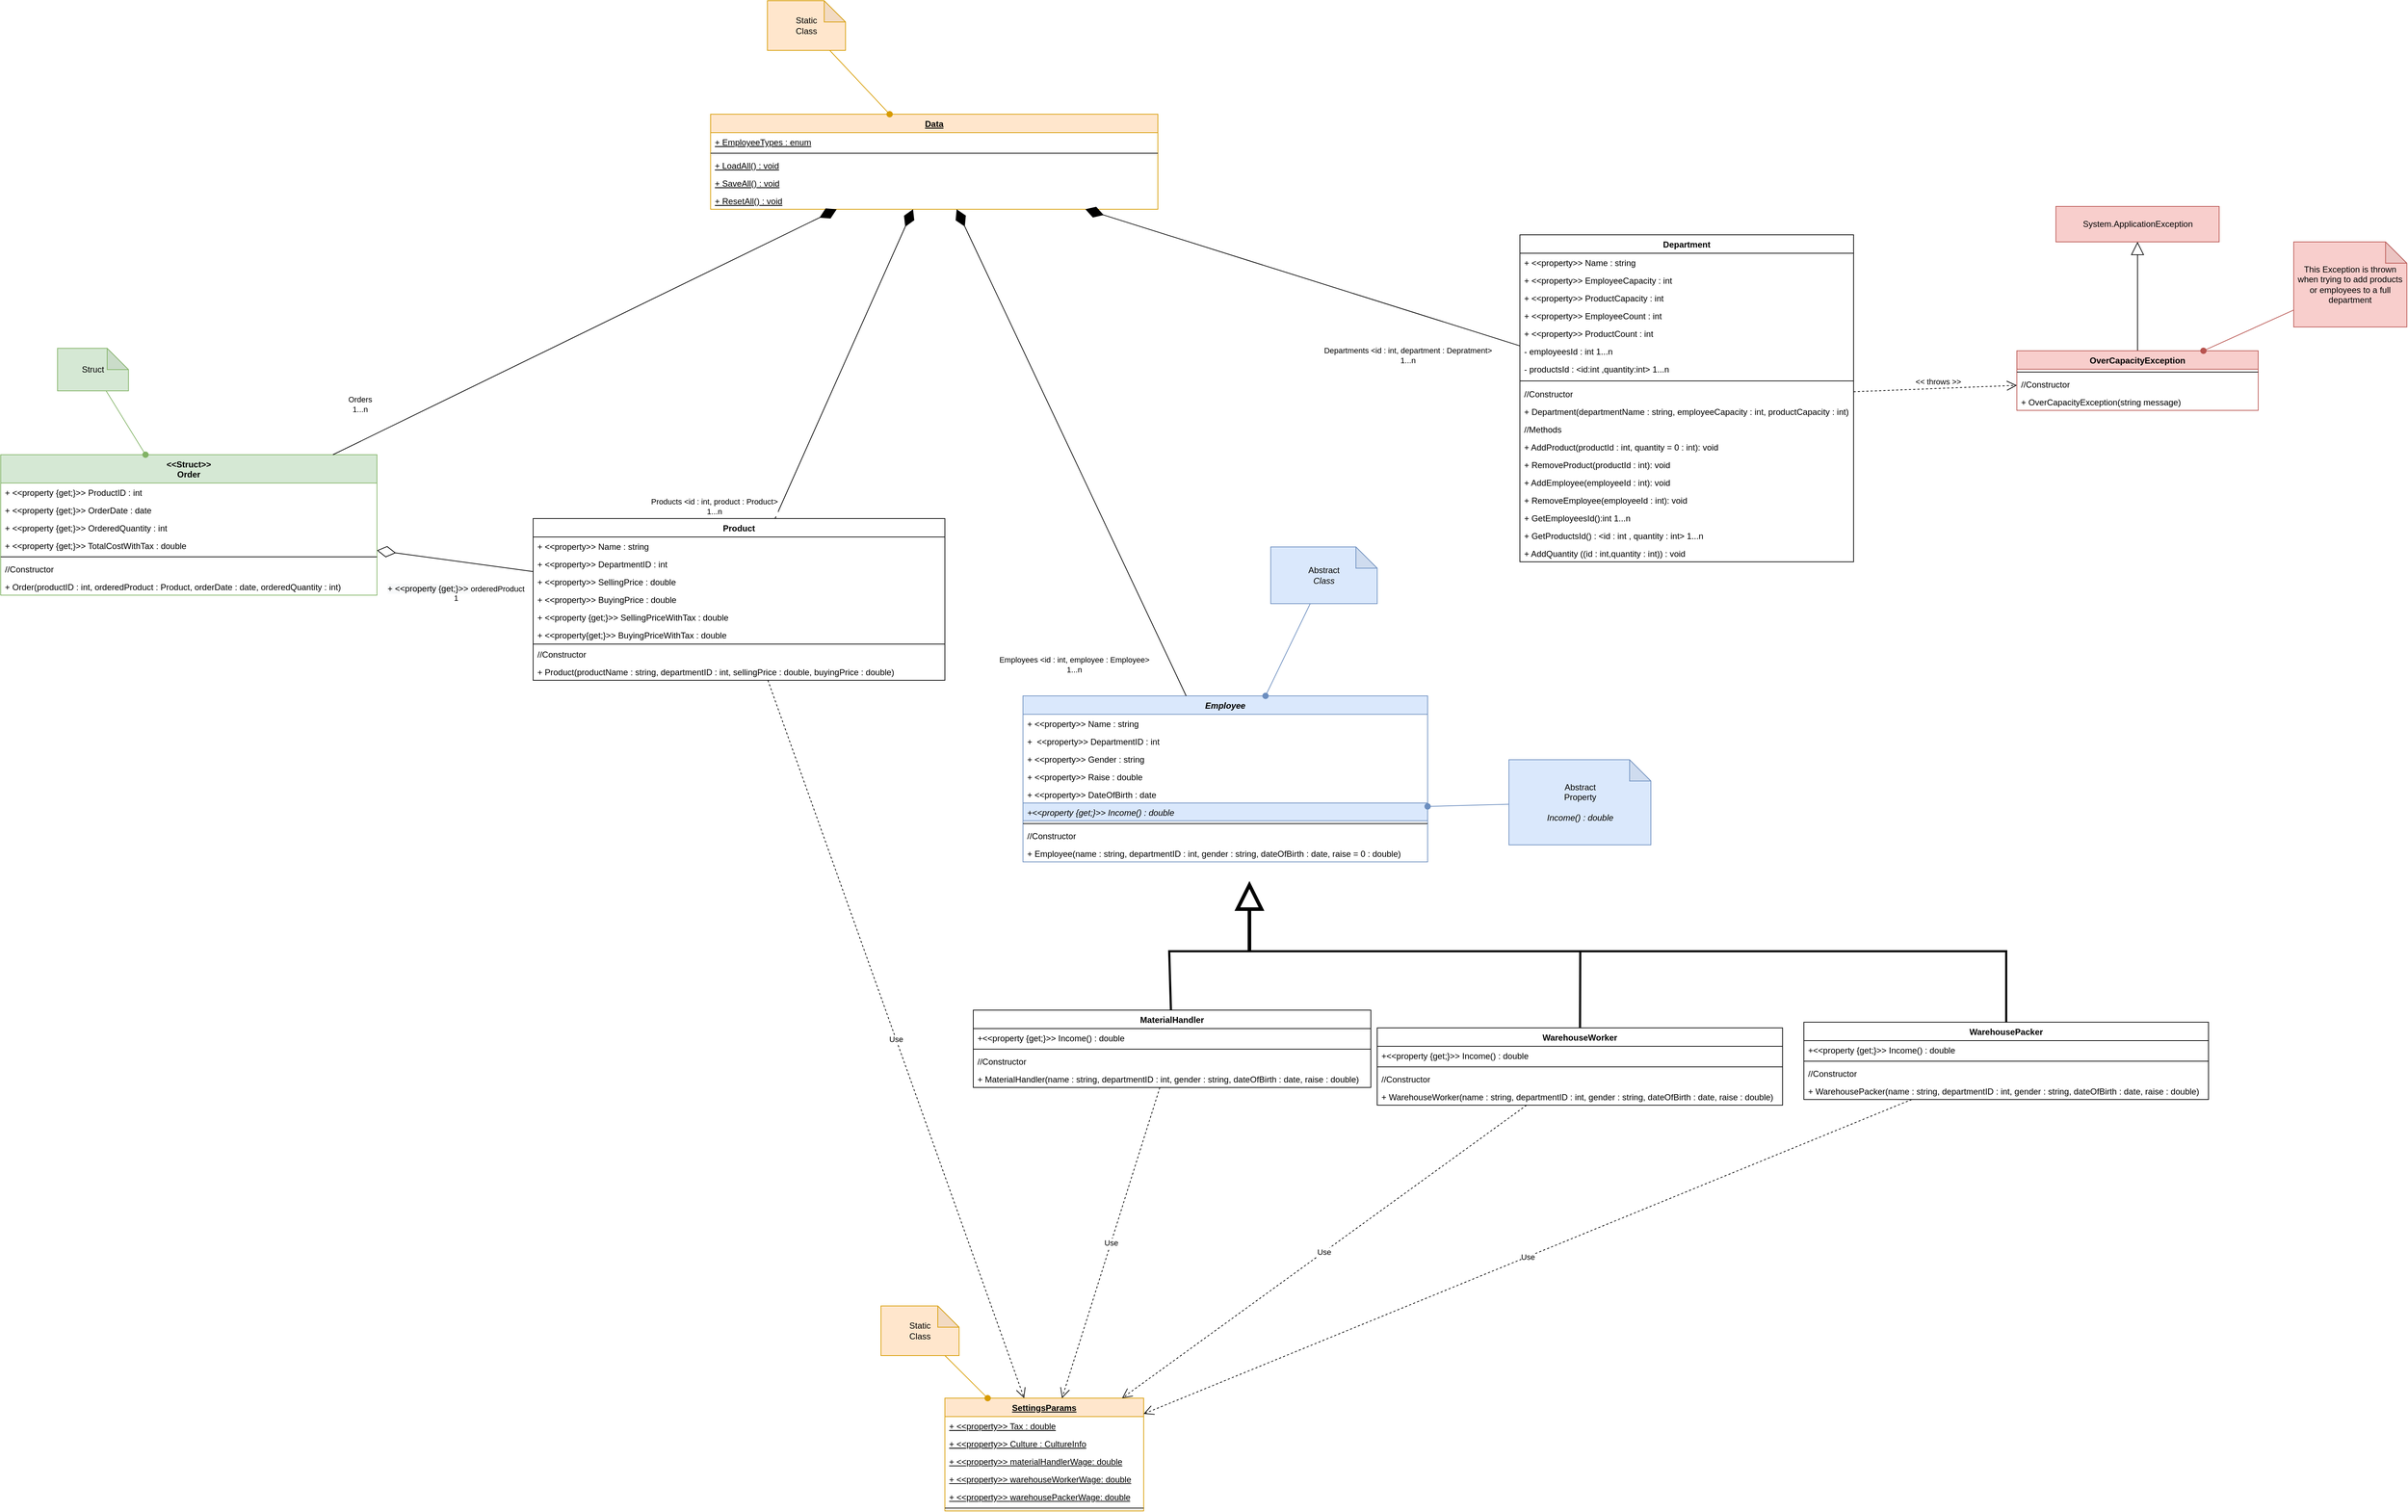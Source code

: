 <mxfile version="14.5.1" type="device"><diagram id="WmyKCQdDoS_aY00py7nq" name="Page-1"><mxGraphModel dx="2921" dy="1814" grid="1" gridSize="10" guides="1" tooltips="1" connect="1" arrows="1" fold="1" page="1" pageScale="1" pageWidth="850" pageHeight="1100" math="0" shadow="0"><root><mxCell id="0"/><mxCell id="1" parent="0"/><mxCell id="O8xc0yfG7LIw3sd2FjHI-1" value="Product" style="swimlane;fontStyle=1;align=center;verticalAlign=top;childLayout=stackLayout;horizontal=1;startSize=26;horizontalStack=0;resizeParent=1;resizeParentMax=0;resizeLast=0;collapsible=1;marginBottom=0;" parent="1" vertex="1"><mxGeometry x="-330" y="70" width="580" height="228" as="geometry"/></mxCell><mxCell id="O8xc0yfG7LIw3sd2FjHI-2" value="+ &lt;&lt;property&gt;&gt; Name : string&#10;" style="text;strokeColor=none;fillColor=none;align=left;verticalAlign=top;spacingLeft=4;spacingRight=4;overflow=hidden;rotatable=0;points=[[0,0.5],[1,0.5]];portConstraint=eastwest;" parent="O8xc0yfG7LIw3sd2FjHI-1" vertex="1"><mxGeometry y="26" width="580" height="25" as="geometry"/></mxCell><mxCell id="la1xyUs937RIbhZwJl8f-1" value="+ &lt;&lt;property&gt;&gt; DepartmentID : int" style="text;strokeColor=none;fillColor=none;align=left;verticalAlign=top;spacingLeft=4;spacingRight=4;overflow=hidden;rotatable=0;points=[[0,0.5],[1,0.5]];portConstraint=eastwest;" parent="O8xc0yfG7LIw3sd2FjHI-1" vertex="1"><mxGeometry y="51" width="580" height="25" as="geometry"/></mxCell><mxCell id="la1xyUs937RIbhZwJl8f-2" value="+ &lt;&lt;property&gt;&gt; SellingPrice : double" style="text;strokeColor=none;fillColor=none;align=left;verticalAlign=top;spacingLeft=4;spacingRight=4;overflow=hidden;rotatable=0;points=[[0,0.5],[1,0.5]];portConstraint=eastwest;" parent="O8xc0yfG7LIw3sd2FjHI-1" vertex="1"><mxGeometry y="76" width="580" height="25" as="geometry"/></mxCell><mxCell id="oa_nOW1oCshjXJiq-Tdf-21" value="+ &lt;&lt;property&gt;&gt; BuyingPrice : double" style="text;strokeColor=none;fillColor=none;align=left;verticalAlign=top;spacingLeft=4;spacingRight=4;overflow=hidden;rotatable=0;points=[[0,0.5],[1,0.5]];portConstraint=eastwest;" vertex="1" parent="O8xc0yfG7LIw3sd2FjHI-1"><mxGeometry y="101" width="580" height="25" as="geometry"/></mxCell><mxCell id="la1xyUs937RIbhZwJl8f-3" value="+ &lt;&lt;property {get;}&gt;&gt; SellingPriceWithTax : double" style="text;strokeColor=none;fillColor=none;align=left;verticalAlign=top;spacingLeft=4;spacingRight=4;overflow=hidden;rotatable=0;points=[[0,0.5],[1,0.5]];portConstraint=eastwest;" parent="O8xc0yfG7LIw3sd2FjHI-1" vertex="1"><mxGeometry y="126" width="580" height="25" as="geometry"/></mxCell><mxCell id="oa_nOW1oCshjXJiq-Tdf-22" value="+ &lt;&lt;property{get;}&gt;&gt; BuyingPriceWithTax : double" style="text;strokeColor=none;fillColor=none;align=left;verticalAlign=top;spacingLeft=4;spacingRight=4;overflow=hidden;rotatable=0;points=[[0,0.5],[1,0.5]];portConstraint=eastwest;" vertex="1" parent="O8xc0yfG7LIw3sd2FjHI-1"><mxGeometry y="151" width="580" height="25" as="geometry"/></mxCell><mxCell id="O8xc0yfG7LIw3sd2FjHI-3" value="" style="line;strokeWidth=1;fillColor=none;align=left;verticalAlign=middle;spacingTop=-1;spacingLeft=3;spacingRight=3;rotatable=0;labelPosition=right;points=[];portConstraint=eastwest;" parent="O8xc0yfG7LIw3sd2FjHI-1" vertex="1"><mxGeometry y="176" width="580" height="2" as="geometry"/></mxCell><mxCell id="O8xc0yfG7LIw3sd2FjHI-4" value="//Constructor" style="text;strokeColor=none;fillColor=none;align=left;verticalAlign=top;spacingLeft=4;spacingRight=4;overflow=hidden;rotatable=0;points=[[0,0.5],[1,0.5]];portConstraint=eastwest;" parent="O8xc0yfG7LIw3sd2FjHI-1" vertex="1"><mxGeometry y="178" width="580" height="25" as="geometry"/></mxCell><mxCell id="la1xyUs937RIbhZwJl8f-6" value="+ Product(productName : string, departmentID : int, sellingPrice : double, buyingPrice : double)" style="text;strokeColor=none;fillColor=none;align=left;verticalAlign=top;spacingLeft=4;spacingRight=4;overflow=hidden;rotatable=0;points=[[0,0.5],[1,0.5]];portConstraint=eastwest;" parent="O8xc0yfG7LIw3sd2FjHI-1" vertex="1"><mxGeometry y="203" width="580" height="25" as="geometry"/></mxCell><mxCell id="O8xc0yfG7LIw3sd2FjHI-5" value="Employee" style="swimlane;fontStyle=3;align=center;verticalAlign=top;childLayout=stackLayout;horizontal=1;startSize=26;horizontalStack=0;resizeParent=1;resizeParentMax=0;resizeLast=0;collapsible=1;marginBottom=0;fillColor=#dae8fc;strokeColor=#6c8ebf;" parent="1" vertex="1"><mxGeometry x="360" y="320" width="570" height="234" as="geometry"/></mxCell><mxCell id="O8xc0yfG7LIw3sd2FjHI-6" value="+ &amp;lt;&amp;lt;property&amp;gt;&amp;gt; Name : string" style="text;align=left;verticalAlign=top;spacingLeft=4;spacingRight=4;overflow=hidden;rotatable=0;points=[[0,0.5],[1,0.5]];portConstraint=eastwest;html=1;" parent="O8xc0yfG7LIw3sd2FjHI-5" vertex="1"><mxGeometry y="26" width="570" height="25" as="geometry"/></mxCell><mxCell id="O8xc0yfG7LIw3sd2FjHI-7" value="+&amp;nbsp;&amp;nbsp;&amp;lt;&amp;lt;property&amp;gt;&amp;gt; DepartmentID : int&amp;nbsp;" style="text;strokeColor=none;fillColor=none;align=left;verticalAlign=top;spacingLeft=4;spacingRight=4;overflow=hidden;rotatable=0;points=[[0,0.5],[1,0.5]];portConstraint=eastwest;html=1;" parent="O8xc0yfG7LIw3sd2FjHI-5" vertex="1"><mxGeometry y="51" width="570" height="25" as="geometry"/></mxCell><mxCell id="O8xc0yfG7LIw3sd2FjHI-9" value="+ &amp;lt;&amp;lt;property&amp;gt;&amp;gt; Gender : string" style="text;strokeColor=none;fillColor=none;align=left;verticalAlign=top;spacingLeft=4;spacingRight=4;overflow=hidden;rotatable=0;points=[[0,0.5],[1,0.5]];portConstraint=eastwest;html=1;" parent="O8xc0yfG7LIw3sd2FjHI-5" vertex="1"><mxGeometry y="76" width="570" height="25" as="geometry"/></mxCell><mxCell id="rLZX9TCFuVfe21sPn_st-23" value="+ &lt;&lt;property&gt;&gt; Raise : double" style="text;strokeColor=none;fillColor=none;align=left;verticalAlign=top;spacingLeft=4;spacingRight=4;overflow=hidden;rotatable=0;points=[[0,0.5],[1,0.5]];portConstraint=eastwest;fontStyle=0" parent="O8xc0yfG7LIw3sd2FjHI-5" vertex="1"><mxGeometry y="101" width="570" height="25" as="geometry"/></mxCell><mxCell id="O8xc0yfG7LIw3sd2FjHI-10" value="+ &amp;lt;&amp;lt;property&amp;gt;&amp;gt; DateOfBirth : date" style="text;strokeColor=none;fillColor=none;align=left;verticalAlign=top;spacingLeft=4;spacingRight=4;overflow=hidden;rotatable=0;points=[[0,0.5],[1,0.5]];portConstraint=eastwest;html=1;" parent="O8xc0yfG7LIw3sd2FjHI-5" vertex="1"><mxGeometry y="126" width="570" height="25" as="geometry"/></mxCell><mxCell id="O8xc0yfG7LIw3sd2FjHI-17" value="+&lt;&lt;property {get;}&gt;&gt; Income() : double" style="text;strokeColor=#6c8ebf;fillColor=#dae8fc;align=left;verticalAlign=top;spacingLeft=4;spacingRight=4;overflow=hidden;rotatable=0;points=[[0,0.5],[1,0.5]];portConstraint=eastwest;fontStyle=2;" parent="O8xc0yfG7LIw3sd2FjHI-5" vertex="1"><mxGeometry y="151" width="570" height="25" as="geometry"/></mxCell><mxCell id="O8xc0yfG7LIw3sd2FjHI-11" value="" style="line;strokeWidth=1;fillColor=none;align=left;verticalAlign=middle;spacingTop=-1;spacingLeft=3;spacingRight=3;rotatable=0;labelPosition=right;points=[];portConstraint=eastwest;" parent="O8xc0yfG7LIw3sd2FjHI-5" vertex="1"><mxGeometry y="176" width="570" height="8" as="geometry"/></mxCell><mxCell id="O8xc0yfG7LIw3sd2FjHI-12" value="//Constructor" style="text;strokeColor=none;fillColor=none;align=left;verticalAlign=top;spacingLeft=4;spacingRight=4;overflow=hidden;rotatable=0;points=[[0,0.5],[1,0.5]];portConstraint=eastwest;fontStyle=0" parent="O8xc0yfG7LIw3sd2FjHI-5" vertex="1"><mxGeometry y="184" width="570" height="25" as="geometry"/></mxCell><mxCell id="O8xc0yfG7LIw3sd2FjHI-13" value="+ Employee(name : string, departmentID : int, gender : string, dateOfBirth : date, raise = 0 : double)" style="text;strokeColor=none;fillColor=none;align=left;verticalAlign=top;spacingLeft=4;spacingRight=4;overflow=hidden;rotatable=0;points=[[0,0.5],[1,0.5]];portConstraint=eastwest;fontStyle=0" parent="O8xc0yfG7LIw3sd2FjHI-5" vertex="1"><mxGeometry y="209" width="570" height="25" as="geometry"/></mxCell><mxCell id="O8xc0yfG7LIw3sd2FjHI-21" value="Department" style="swimlane;fontStyle=1;align=center;verticalAlign=top;childLayout=stackLayout;horizontal=1;startSize=26;horizontalStack=0;resizeParent=1;resizeParentMax=0;resizeLast=0;collapsible=1;marginBottom=0;" parent="1" vertex="1"><mxGeometry x="1060" y="-330" width="470" height="461" as="geometry"/></mxCell><mxCell id="O8xc0yfG7LIw3sd2FjHI-22" value="+ &lt;&lt;property&gt;&gt; Name : string" style="text;strokeColor=none;fillColor=none;align=left;verticalAlign=top;spacingLeft=4;spacingRight=4;overflow=hidden;rotatable=0;points=[[0,0.5],[1,0.5]];portConstraint=eastwest;" parent="O8xc0yfG7LIw3sd2FjHI-21" vertex="1"><mxGeometry y="26" width="470" height="25" as="geometry"/></mxCell><mxCell id="la1xyUs937RIbhZwJl8f-33" value="+ &lt;&lt;property&gt;&gt; EmployeeCapacity : int" style="text;strokeColor=none;fillColor=none;align=left;verticalAlign=top;spacingLeft=4;spacingRight=4;overflow=hidden;rotatable=0;points=[[0,0.5],[1,0.5]];portConstraint=eastwest;" parent="O8xc0yfG7LIw3sd2FjHI-21" vertex="1"><mxGeometry y="51" width="470" height="25" as="geometry"/></mxCell><mxCell id="la1xyUs937RIbhZwJl8f-34" value="+ &lt;&lt;property&gt;&gt; ProductCapacity : int" style="text;strokeColor=none;fillColor=none;align=left;verticalAlign=top;spacingLeft=4;spacingRight=4;overflow=hidden;rotatable=0;points=[[0,0.5],[1,0.5]];portConstraint=eastwest;" parent="O8xc0yfG7LIw3sd2FjHI-21" vertex="1"><mxGeometry y="76" width="470" height="25" as="geometry"/></mxCell><mxCell id="oa_nOW1oCshjXJiq-Tdf-5" value="+ &lt;&lt;property&gt;&gt; EmployeeCount : int" style="text;strokeColor=none;fillColor=none;align=left;verticalAlign=top;spacingLeft=4;spacingRight=4;overflow=hidden;rotatable=0;points=[[0,0.5],[1,0.5]];portConstraint=eastwest;" vertex="1" parent="O8xc0yfG7LIw3sd2FjHI-21"><mxGeometry y="101" width="470" height="25" as="geometry"/></mxCell><mxCell id="oa_nOW1oCshjXJiq-Tdf-4" value="+ &lt;&lt;property&gt;&gt; ProductCount : int" style="text;strokeColor=none;fillColor=none;align=left;verticalAlign=top;spacingLeft=4;spacingRight=4;overflow=hidden;rotatable=0;points=[[0,0.5],[1,0.5]];portConstraint=eastwest;" vertex="1" parent="O8xc0yfG7LIw3sd2FjHI-21"><mxGeometry y="126" width="470" height="25" as="geometry"/></mxCell><mxCell id="la1xyUs937RIbhZwJl8f-35" value="- employeesId : int 1...n" style="text;strokeColor=none;fillColor=none;align=left;verticalAlign=top;spacingLeft=4;spacingRight=4;overflow=hidden;rotatable=0;points=[[0,0.5],[1,0.5]];portConstraint=eastwest;" parent="O8xc0yfG7LIw3sd2FjHI-21" vertex="1"><mxGeometry y="151" width="470" height="25" as="geometry"/></mxCell><mxCell id="la1xyUs937RIbhZwJl8f-36" value="- productsId : &lt;id:int ,quantity:int&gt; 1...n" style="text;strokeColor=none;fillColor=none;align=left;verticalAlign=top;spacingLeft=4;spacingRight=4;overflow=hidden;rotatable=0;points=[[0,0.5],[1,0.5]];portConstraint=eastwest;" parent="O8xc0yfG7LIw3sd2FjHI-21" vertex="1"><mxGeometry y="176" width="470" height="25" as="geometry"/></mxCell><mxCell id="O8xc0yfG7LIw3sd2FjHI-23" value="" style="line;strokeWidth=1;fillColor=none;align=left;verticalAlign=middle;spacingTop=-1;spacingLeft=3;spacingRight=3;rotatable=0;labelPosition=right;points=[];portConstraint=eastwest;" parent="O8xc0yfG7LIw3sd2FjHI-21" vertex="1"><mxGeometry y="201" width="470" height="10" as="geometry"/></mxCell><mxCell id="O8xc0yfG7LIw3sd2FjHI-24" value="//Constructor" style="text;strokeColor=none;fillColor=none;align=left;verticalAlign=top;spacingLeft=4;spacingRight=4;overflow=hidden;rotatable=0;points=[[0,0.5],[1,0.5]];portConstraint=eastwest;" parent="O8xc0yfG7LIw3sd2FjHI-21" vertex="1"><mxGeometry y="211" width="470" height="25" as="geometry"/></mxCell><mxCell id="la1xyUs937RIbhZwJl8f-37" value="+ Department(departmentName : string, employeeCapacity : int, productCapacity : int)" style="text;strokeColor=none;fillColor=none;align=left;verticalAlign=top;spacingLeft=4;spacingRight=4;overflow=hidden;rotatable=0;points=[[0,0.5],[1,0.5]];portConstraint=eastwest;" parent="O8xc0yfG7LIw3sd2FjHI-21" vertex="1"><mxGeometry y="236" width="470" height="25" as="geometry"/></mxCell><mxCell id="la1xyUs937RIbhZwJl8f-38" value="//Methods" style="text;strokeColor=none;fillColor=none;align=left;verticalAlign=top;spacingLeft=4;spacingRight=4;overflow=hidden;rotatable=0;points=[[0,0.5],[1,0.5]];portConstraint=eastwest;" parent="O8xc0yfG7LIw3sd2FjHI-21" vertex="1"><mxGeometry y="261" width="470" height="25" as="geometry"/></mxCell><mxCell id="la1xyUs937RIbhZwJl8f-39" value="+ AddProduct(productId : int, quantity = 0 : int): void" style="text;strokeColor=none;fillColor=none;align=left;verticalAlign=top;spacingLeft=4;spacingRight=4;overflow=hidden;rotatable=0;points=[[0,0.5],[1,0.5]];portConstraint=eastwest;" parent="O8xc0yfG7LIw3sd2FjHI-21" vertex="1"><mxGeometry y="286" width="470" height="25" as="geometry"/></mxCell><mxCell id="la1xyUs937RIbhZwJl8f-40" value="+ RemoveProduct(productId : int): void" style="text;strokeColor=none;fillColor=none;align=left;verticalAlign=top;spacingLeft=4;spacingRight=4;overflow=hidden;rotatable=0;points=[[0,0.5],[1,0.5]];portConstraint=eastwest;" parent="O8xc0yfG7LIw3sd2FjHI-21" vertex="1"><mxGeometry y="311" width="470" height="25" as="geometry"/></mxCell><mxCell id="la1xyUs937RIbhZwJl8f-41" value="+ AddEmployee(employeeId : int): void" style="text;strokeColor=none;fillColor=none;align=left;verticalAlign=top;spacingLeft=4;spacingRight=4;overflow=hidden;rotatable=0;points=[[0,0.5],[1,0.5]];portConstraint=eastwest;" parent="O8xc0yfG7LIw3sd2FjHI-21" vertex="1"><mxGeometry y="336" width="470" height="25" as="geometry"/></mxCell><mxCell id="la1xyUs937RIbhZwJl8f-42" value="+ RemoveEmployee(employeeId : int): void" style="text;strokeColor=none;fillColor=none;align=left;verticalAlign=top;spacingLeft=4;spacingRight=4;overflow=hidden;rotatable=0;points=[[0,0.5],[1,0.5]];portConstraint=eastwest;" parent="O8xc0yfG7LIw3sd2FjHI-21" vertex="1"><mxGeometry y="361" width="470" height="25" as="geometry"/></mxCell><mxCell id="la1xyUs937RIbhZwJl8f-43" value="+ GetEmployeesId():int 1...n" style="text;strokeColor=none;fillColor=none;align=left;verticalAlign=top;spacingLeft=4;spacingRight=4;overflow=hidden;rotatable=0;points=[[0,0.5],[1,0.5]];portConstraint=eastwest;" parent="O8xc0yfG7LIw3sd2FjHI-21" vertex="1"><mxGeometry y="386" width="470" height="25" as="geometry"/></mxCell><mxCell id="la1xyUs937RIbhZwJl8f-44" value="+ GetProductsId() : &lt;id : int , quantity : int&gt; 1...n" style="text;strokeColor=none;fillColor=none;align=left;verticalAlign=top;spacingLeft=4;spacingRight=4;overflow=hidden;rotatable=0;points=[[0,0.5],[1,0.5]];portConstraint=eastwest;" parent="O8xc0yfG7LIw3sd2FjHI-21" vertex="1"><mxGeometry y="411" width="470" height="25" as="geometry"/></mxCell><mxCell id="la1xyUs937RIbhZwJl8f-45" value="+ AddQuantity ((id : int,quantity : int)) : void" style="text;strokeColor=none;fillColor=none;align=left;verticalAlign=top;spacingLeft=4;spacingRight=4;overflow=hidden;rotatable=0;points=[[0,0.5],[1,0.5]];portConstraint=eastwest;" parent="O8xc0yfG7LIw3sd2FjHI-21" vertex="1"><mxGeometry y="436" width="470" height="25" as="geometry"/></mxCell><mxCell id="O8xc0yfG7LIw3sd2FjHI-25" value="" style="endArrow=block;endFill=0;endSize=29;html=1;strokeWidth=5;rounded=1;startSize=7;" parent="1" edge="1"><mxGeometry width="160" relative="1" as="geometry"><mxPoint x="679" y="680" as="sourcePoint"/><mxPoint x="679" y="581" as="targetPoint"/></mxGeometry></mxCell><mxCell id="O8xc0yfG7LIw3sd2FjHI-26" value="" style="endArrow=none;endFill=0;endSize=12;html=1;strokeWidth=3;rounded=0;" parent="1" target="O8xc0yfG7LIw3sd2FjHI-29" edge="1"><mxGeometry width="160" relative="1" as="geometry"><mxPoint x="680" y="680" as="sourcePoint"/><mxPoint x="1078.36" y="570.06" as="targetPoint"/><Array as="points"><mxPoint x="1145" y="680"/></Array></mxGeometry></mxCell><mxCell id="O8xc0yfG7LIw3sd2FjHI-27" value="" style="endArrow=none;endFill=0;endSize=12;html=1;strokeWidth=3;rounded=0;" parent="1" target="O8xc0yfG7LIw3sd2FjHI-33" edge="1"><mxGeometry width="160" relative="1" as="geometry"><mxPoint x="680" y="680" as="sourcePoint"/><mxPoint x="1338" y="570" as="targetPoint"/><Array as="points"><mxPoint x="1745" y="680"/></Array></mxGeometry></mxCell><mxCell id="O8xc0yfG7LIw3sd2FjHI-28" value="" style="endArrow=none;endFill=0;endSize=12;html=1;strokeWidth=3;rounded=0;jumpStyle=none;" parent="1" source="O8xc0yfG7LIw3sd2FjHI-37" edge="1"><mxGeometry width="160" relative="1" as="geometry"><mxPoint x="300" y="567" as="sourcePoint"/><mxPoint x="680" y="680" as="targetPoint"/><Array as="points"><mxPoint x="566" y="680"/></Array></mxGeometry></mxCell><mxCell id="O8xc0yfG7LIw3sd2FjHI-33" value="WarehousePacker" style="swimlane;fontStyle=1;align=center;verticalAlign=top;childLayout=stackLayout;horizontal=1;startSize=26;horizontalStack=0;resizeParent=1;resizeParentMax=0;resizeLast=0;collapsible=1;marginBottom=0;" parent="1" vertex="1"><mxGeometry x="1460" y="780" width="570" height="109" as="geometry"/></mxCell><mxCell id="O8xc0yfG7LIw3sd2FjHI-36" value="+&lt;&lt;property {get;}&gt;&gt; Income() : double" style="text;align=left;verticalAlign=top;spacingLeft=4;spacingRight=4;overflow=hidden;rotatable=0;points=[[0,0.5],[1,0.5]];portConstraint=eastwest;fontStyle=0;" parent="O8xc0yfG7LIw3sd2FjHI-33" vertex="1"><mxGeometry y="26" width="570" height="25" as="geometry"/></mxCell><mxCell id="O8xc0yfG7LIw3sd2FjHI-34" value="" style="line;strokeWidth=1;fillColor=none;align=left;verticalAlign=middle;spacingTop=-1;spacingLeft=3;spacingRight=3;rotatable=0;labelPosition=right;points=[];portConstraint=eastwest;" parent="O8xc0yfG7LIw3sd2FjHI-33" vertex="1"><mxGeometry y="51" width="570" height="8" as="geometry"/></mxCell><mxCell id="rLZX9TCFuVfe21sPn_st-14" value="//Constructor" style="text;strokeColor=none;fillColor=none;align=left;verticalAlign=top;spacingLeft=4;spacingRight=4;overflow=hidden;rotatable=0;points=[[0,0.5],[1,0.5]];portConstraint=eastwest;fontStyle=0" parent="O8xc0yfG7LIw3sd2FjHI-33" vertex="1"><mxGeometry y="59" width="570" height="25" as="geometry"/></mxCell><mxCell id="rLZX9TCFuVfe21sPn_st-15" value="+ WarehousePacker(name : string, departmentID : int, gender : string, dateOfBirth : date, raise : double)" style="text;strokeColor=none;fillColor=none;align=left;verticalAlign=top;spacingLeft=4;spacingRight=4;overflow=hidden;rotatable=0;points=[[0,0.5],[1,0.5]];portConstraint=eastwest;fontStyle=0" parent="O8xc0yfG7LIw3sd2FjHI-33" vertex="1"><mxGeometry y="84" width="570" height="25" as="geometry"/></mxCell><mxCell id="O8xc0yfG7LIw3sd2FjHI-37" value="MaterialHandler" style="swimlane;fontStyle=1;align=center;verticalAlign=top;childLayout=stackLayout;horizontal=1;startSize=26;horizontalStack=0;resizeParent=1;resizeParentMax=0;resizeLast=0;collapsible=1;marginBottom=0;" parent="1" vertex="1"><mxGeometry x="290" y="763" width="560" height="109" as="geometry"/></mxCell><mxCell id="O8xc0yfG7LIw3sd2FjHI-40" value="+&lt;&lt;property {get;}&gt;&gt; Income() : double" style="text;align=left;verticalAlign=top;spacingLeft=4;spacingRight=4;overflow=hidden;rotatable=0;points=[[0,0.5],[1,0.5]];portConstraint=eastwest;fontStyle=0;" parent="O8xc0yfG7LIw3sd2FjHI-37" vertex="1"><mxGeometry y="26" width="560" height="25" as="geometry"/></mxCell><mxCell id="O8xc0yfG7LIw3sd2FjHI-38" value="" style="line;strokeWidth=1;fillColor=none;align=left;verticalAlign=middle;spacingTop=-1;spacingLeft=3;spacingRight=3;rotatable=0;labelPosition=right;points=[];portConstraint=eastwest;" parent="O8xc0yfG7LIw3sd2FjHI-37" vertex="1"><mxGeometry y="51" width="560" height="8" as="geometry"/></mxCell><mxCell id="rLZX9TCFuVfe21sPn_st-8" value="//Constructor" style="text;strokeColor=none;fillColor=none;align=left;verticalAlign=top;spacingLeft=4;spacingRight=4;overflow=hidden;rotatable=0;points=[[0,0.5],[1,0.5]];portConstraint=eastwest;fontStyle=0" parent="O8xc0yfG7LIw3sd2FjHI-37" vertex="1"><mxGeometry y="59" width="560" height="25" as="geometry"/></mxCell><mxCell id="rLZX9TCFuVfe21sPn_st-9" value="+ MaterialHandler(name : string, departmentID : int, gender : string, dateOfBirth : date, raise : double)" style="text;strokeColor=none;fillColor=none;align=left;verticalAlign=top;spacingLeft=4;spacingRight=4;overflow=hidden;rotatable=0;points=[[0,0.5],[1,0.5]];portConstraint=eastwest;fontStyle=0" parent="O8xc0yfG7LIw3sd2FjHI-37" vertex="1"><mxGeometry y="84" width="560" height="25" as="geometry"/></mxCell><mxCell id="O8xc0yfG7LIw3sd2FjHI-41" value="&lt;&lt;Struct&gt;&gt;&#10;Order" style="swimlane;fontStyle=1;align=center;verticalAlign=top;childLayout=stackLayout;horizontal=1;startSize=40;horizontalStack=0;resizeParent=1;resizeParentMax=0;resizeLast=0;collapsible=1;marginBottom=0;fillColor=#d5e8d4;strokeColor=#82b366;" parent="1" vertex="1"><mxGeometry x="-1080" y="-20" width="530" height="198" as="geometry"/></mxCell><mxCell id="O8xc0yfG7LIw3sd2FjHI-42" value="+ &lt;&lt;property {get;}&gt;&gt; ProductID : int" style="text;strokeColor=none;fillColor=none;align=left;verticalAlign=top;spacingLeft=4;spacingRight=4;overflow=hidden;rotatable=0;points=[[0,0.5],[1,0.5]];portConstraint=eastwest;" parent="O8xc0yfG7LIw3sd2FjHI-41" vertex="1"><mxGeometry y="40" width="530" height="25" as="geometry"/></mxCell><mxCell id="la1xyUs937RIbhZwJl8f-67" value="+ &lt;&lt;property {get;}&gt;&gt; OrderDate : date" style="text;strokeColor=none;fillColor=none;align=left;verticalAlign=top;spacingLeft=4;spacingRight=4;overflow=hidden;rotatable=0;points=[[0,0.5],[1,0.5]];portConstraint=eastwest;" parent="O8xc0yfG7LIw3sd2FjHI-41" vertex="1"><mxGeometry y="65" width="530" height="25" as="geometry"/></mxCell><mxCell id="oa_nOW1oCshjXJiq-Tdf-19" value="+ &lt;&lt;property {get;}&gt;&gt; OrderedQuantity : int" style="text;strokeColor=none;fillColor=none;align=left;verticalAlign=top;spacingLeft=4;spacingRight=4;overflow=hidden;rotatable=0;points=[[0,0.5],[1,0.5]];portConstraint=eastwest;" vertex="1" parent="O8xc0yfG7LIw3sd2FjHI-41"><mxGeometry y="90" width="530" height="25" as="geometry"/></mxCell><mxCell id="oa_nOW1oCshjXJiq-Tdf-20" value="+ &lt;&lt;property {get;}&gt;&gt; TotalCostWithTax : double" style="text;strokeColor=none;fillColor=none;align=left;verticalAlign=top;spacingLeft=4;spacingRight=4;overflow=hidden;rotatable=0;points=[[0,0.5],[1,0.5]];portConstraint=eastwest;" vertex="1" parent="O8xc0yfG7LIw3sd2FjHI-41"><mxGeometry y="115" width="530" height="25" as="geometry"/></mxCell><mxCell id="O8xc0yfG7LIw3sd2FjHI-43" value="" style="line;strokeWidth=1;fillColor=none;align=left;verticalAlign=middle;spacingTop=-1;spacingLeft=3;spacingRight=3;rotatable=0;labelPosition=right;points=[];portConstraint=eastwest;" parent="O8xc0yfG7LIw3sd2FjHI-41" vertex="1"><mxGeometry y="140" width="530" height="8" as="geometry"/></mxCell><mxCell id="O8xc0yfG7LIw3sd2FjHI-44" value="//Constructor" style="text;strokeColor=none;fillColor=none;align=left;verticalAlign=top;spacingLeft=4;spacingRight=4;overflow=hidden;rotatable=0;points=[[0,0.5],[1,0.5]];portConstraint=eastwest;" parent="O8xc0yfG7LIw3sd2FjHI-41" vertex="1"><mxGeometry y="148" width="530" height="25" as="geometry"/></mxCell><mxCell id="la1xyUs937RIbhZwJl8f-61" value="+ Order(productID : int, orderedProduct : Product, orderDate : date, orderedQuantity : int)" style="text;strokeColor=none;fillColor=none;align=left;verticalAlign=top;spacingLeft=4;spacingRight=4;overflow=hidden;rotatable=0;points=[[0,0.5],[1,0.5]];portConstraint=eastwest;" parent="O8xc0yfG7LIw3sd2FjHI-41" vertex="1"><mxGeometry y="173" width="530" height="25" as="geometry"/></mxCell><mxCell id="O8xc0yfG7LIw3sd2FjHI-45" value="System.ApplicationException" style="html=1;fillColor=#f8cecc;strokeColor=#b85450;" parent="1" vertex="1"><mxGeometry x="1815" y="-370" width="230" height="50" as="geometry"/></mxCell><mxCell id="O8xc0yfG7LIw3sd2FjHI-46" value="" style="endArrow=block;endSize=16;endFill=0;html=1;" parent="1" source="O8xc0yfG7LIw3sd2FjHI-47" target="O8xc0yfG7LIw3sd2FjHI-45" edge="1"><mxGeometry width="160" relative="1" as="geometry"><mxPoint x="1887.36" y="-219.37" as="sourcePoint"/><mxPoint x="2030" y="-310" as="targetPoint"/></mxGeometry></mxCell><mxCell id="O8xc0yfG7LIw3sd2FjHI-47" value="OverCapacityException" style="swimlane;fontStyle=1;align=center;verticalAlign=top;childLayout=stackLayout;horizontal=1;startSize=26;horizontalStack=0;resizeParent=1;resizeParentMax=0;resizeLast=0;collapsible=1;marginBottom=0;fillColor=#f8cecc;strokeColor=#b85450;" parent="1" vertex="1"><mxGeometry x="1760" y="-166.5" width="340" height="84" as="geometry"/></mxCell><mxCell id="O8xc0yfG7LIw3sd2FjHI-48" value="" style="line;strokeWidth=1;fillColor=none;align=left;verticalAlign=middle;spacingTop=-1;spacingLeft=3;spacingRight=3;rotatable=0;labelPosition=right;points=[];portConstraint=eastwest;" parent="O8xc0yfG7LIw3sd2FjHI-47" vertex="1"><mxGeometry y="26" width="340" height="8" as="geometry"/></mxCell><mxCell id="O8xc0yfG7LIw3sd2FjHI-49" value="//Constructor" style="text;strokeColor=none;fillColor=none;align=left;verticalAlign=top;spacingLeft=4;spacingRight=4;overflow=hidden;rotatable=0;points=[[0,0.5],[1,0.5]];portConstraint=eastwest;" parent="O8xc0yfG7LIw3sd2FjHI-47" vertex="1"><mxGeometry y="34" width="340" height="25" as="geometry"/></mxCell><mxCell id="la1xyUs937RIbhZwJl8f-32" value="+ OverCapacityException(string message)" style="text;strokeColor=none;fillColor=none;align=left;verticalAlign=top;spacingLeft=4;spacingRight=4;overflow=hidden;rotatable=0;points=[[0,0.5],[1,0.5]];portConstraint=eastwest;" parent="O8xc0yfG7LIw3sd2FjHI-47" vertex="1"><mxGeometry y="59" width="340" height="25" as="geometry"/></mxCell><mxCell id="O8xc0yfG7LIw3sd2FjHI-50" value="&amp;lt;&amp;lt; throws &amp;gt;&amp;gt;" style="endArrow=open;endSize=12;dashed=1;html=1;" parent="1" source="O8xc0yfG7LIw3sd2FjHI-21" target="O8xc0yfG7LIw3sd2FjHI-47" edge="1"><mxGeometry x="0.032" y="10" width="160" relative="1" as="geometry"><mxPoint x="1230" y="-160" as="sourcePoint"/><mxPoint x="1390" y="-160" as="targetPoint"/><mxPoint as="offset"/></mxGeometry></mxCell><mxCell id="O8xc0yfG7LIw3sd2FjHI-51" value="" style="endArrow=diamondThin;endFill=0;endSize=24;html=1;" parent="1" source="O8xc0yfG7LIw3sd2FjHI-1" target="O8xc0yfG7LIw3sd2FjHI-41" edge="1"><mxGeometry width="160" relative="1" as="geometry"><mxPoint x="-300" y="80" as="sourcePoint"/><mxPoint x="-140" y="80" as="targetPoint"/><Array as="points"/></mxGeometry></mxCell><mxCell id="O8xc0yfG7LIw3sd2FjHI-52" value="&lt;span style=&quot;font-size: 12px ; text-align: left ; background-color: rgb(248 , 249 , 250)&quot;&gt;+ &amp;lt;&amp;lt;property {get;}&amp;gt;&amp;gt;&amp;nbsp;&lt;/span&gt;orderedProduct&lt;br&gt;1" style="edgeLabel;html=1;align=center;verticalAlign=middle;resizable=0;points=[];" parent="O8xc0yfG7LIw3sd2FjHI-51" vertex="1" connectable="0"><mxGeometry x="-0.431" y="3" relative="1" as="geometry"><mxPoint x="-46.49" y="35.06" as="offset"/></mxGeometry></mxCell><mxCell id="O8xc0yfG7LIw3sd2FjHI-53" value="Abstract&lt;br&gt;Property&lt;br&gt;&lt;span style=&quot;font-style: italic ; text-align: left&quot;&gt;&lt;br&gt;Income() : double&lt;/span&gt;&lt;i&gt;&lt;span style=&quot;text-align: left&quot;&gt;&lt;br&gt;&lt;/span&gt;&lt;/i&gt;" style="shape=note;whiteSpace=wrap;html=1;backgroundOutline=1;darkOpacity=0.05;fillColor=#dae8fc;strokeColor=#6c8ebf;" parent="1" vertex="1"><mxGeometry x="1044.5" y="410" width="200" height="120" as="geometry"/></mxCell><mxCell id="O8xc0yfG7LIw3sd2FjHI-54" value="" style="html=1;verticalAlign=bottom;startArrow=oval;startFill=1;endArrow=none;startSize=8;endFill=0;fillColor=#dae8fc;strokeColor=#6c8ebf;" parent="1" source="O8xc0yfG7LIw3sd2FjHI-17" target="O8xc0yfG7LIw3sd2FjHI-53" edge="1"><mxGeometry width="60" relative="1" as="geometry"><mxPoint x="810" y="233.5" as="sourcePoint"/><mxPoint x="780" y="284.66" as="targetPoint"/></mxGeometry></mxCell><mxCell id="O8xc0yfG7LIw3sd2FjHI-55" value="This Exception is thrown when trying to add products or employees to a full department" style="shape=note;whiteSpace=wrap;html=1;backgroundOutline=1;darkOpacity=0.05;fillColor=#f8cecc;strokeColor=#b85450;" parent="1" vertex="1"><mxGeometry x="2150" y="-320" width="159.35" height="120" as="geometry"/></mxCell><mxCell id="O8xc0yfG7LIw3sd2FjHI-56" value="" style="html=1;verticalAlign=bottom;startArrow=oval;startFill=1;endArrow=none;startSize=8;endFill=0;fillColor=#f8cecc;strokeColor=#b85450;" parent="1" source="O8xc0yfG7LIw3sd2FjHI-47" target="O8xc0yfG7LIw3sd2FjHI-55" edge="1"><mxGeometry width="60" relative="1" as="geometry"><mxPoint x="1730" y="-200" as="sourcePoint"/><mxPoint x="1670.65" y="-365.34" as="targetPoint"/></mxGeometry></mxCell><mxCell id="O8xc0yfG7LIw3sd2FjHI-57" value="SettingsParams" style="swimlane;fontStyle=5;align=center;verticalAlign=top;childLayout=stackLayout;horizontal=1;startSize=26;horizontalStack=0;resizeParent=1;resizeParentMax=0;resizeLast=0;collapsible=1;marginBottom=0;fillColor=#ffe6cc;strokeColor=#d79b00;" parent="1" vertex="1"><mxGeometry x="250" y="1310" width="280" height="159" as="geometry"/></mxCell><mxCell id="O8xc0yfG7LIw3sd2FjHI-58" value="+ &lt;&lt;property&gt;&gt; Tax : double" style="text;strokeColor=none;fillColor=none;align=left;verticalAlign=top;spacingLeft=4;spacingRight=4;overflow=hidden;rotatable=0;points=[[0,0.5],[1,0.5]];portConstraint=eastwest;fontStyle=4" parent="O8xc0yfG7LIw3sd2FjHI-57" vertex="1"><mxGeometry y="26" width="280" height="25" as="geometry"/></mxCell><mxCell id="O8xc0yfG7LIw3sd2FjHI-59" value="+ &lt;&lt;property&gt;&gt; Culture : CultureInfo" style="text;strokeColor=none;fillColor=none;align=left;verticalAlign=top;spacingLeft=4;spacingRight=4;overflow=hidden;rotatable=0;points=[[0,0.5],[1,0.5]];portConstraint=eastwest;fontStyle=4" parent="O8xc0yfG7LIw3sd2FjHI-57" vertex="1"><mxGeometry y="51" width="280" height="25" as="geometry"/></mxCell><mxCell id="O8xc0yfG7LIw3sd2FjHI-8" value="+ &amp;lt;&amp;lt;property&amp;gt;&amp;gt;&amp;nbsp;&lt;span style=&quot;text-align: center&quot;&gt;materialHandlerWage&lt;/span&gt;: double" style="text;strokeColor=none;fillColor=none;align=left;verticalAlign=top;spacingLeft=4;spacingRight=4;overflow=hidden;rotatable=0;points=[[0,0.5],[1,0.5]];portConstraint=eastwest;html=1;fontStyle=4" parent="O8xc0yfG7LIw3sd2FjHI-57" vertex="1"><mxGeometry y="76" width="280" height="25" as="geometry"/></mxCell><mxCell id="rLZX9TCFuVfe21sPn_st-17" value="+ &amp;lt;&amp;lt;property&amp;gt;&amp;gt;&amp;nbsp;&lt;span style=&quot;text-align: center&quot;&gt;warehouseWorker&lt;/span&gt;&lt;span style=&quot;text-align: center&quot;&gt;Wage&lt;/span&gt;: double" style="text;strokeColor=none;fillColor=none;align=left;verticalAlign=top;spacingLeft=4;spacingRight=4;overflow=hidden;rotatable=0;points=[[0,0.5],[1,0.5]];portConstraint=eastwest;html=1;fontStyle=4" parent="O8xc0yfG7LIw3sd2FjHI-57" vertex="1"><mxGeometry y="101" width="280" height="25" as="geometry"/></mxCell><mxCell id="rLZX9TCFuVfe21sPn_st-18" value="+ &amp;lt;&amp;lt;property&amp;gt;&amp;gt;&amp;nbsp;&lt;span style=&quot;text-align: center&quot;&gt;warehousePacker&lt;/span&gt;&lt;span style=&quot;text-align: center&quot;&gt;Wage&lt;/span&gt;: double" style="text;strokeColor=none;fillColor=none;align=left;verticalAlign=top;spacingLeft=4;spacingRight=4;overflow=hidden;rotatable=0;points=[[0,0.5],[1,0.5]];portConstraint=eastwest;html=1;fontStyle=4" parent="O8xc0yfG7LIw3sd2FjHI-57" vertex="1"><mxGeometry y="126" width="280" height="25" as="geometry"/></mxCell><mxCell id="O8xc0yfG7LIw3sd2FjHI-60" value="" style="line;strokeWidth=1;fillColor=none;align=left;verticalAlign=middle;spacingTop=-1;spacingLeft=3;spacingRight=3;rotatable=0;labelPosition=right;points=[];portConstraint=eastwest;" parent="O8xc0yfG7LIw3sd2FjHI-57" vertex="1"><mxGeometry y="151" width="280" height="8" as="geometry"/></mxCell><mxCell id="O8xc0yfG7LIw3sd2FjHI-65" value="Use" style="endArrow=open;endSize=12;dashed=1;html=1;" parent="1" source="O8xc0yfG7LIw3sd2FjHI-1" target="O8xc0yfG7LIw3sd2FjHI-57" edge="1"><mxGeometry width="160" relative="1" as="geometry"><mxPoint x="-380" y="300" as="sourcePoint"/><mxPoint x="-220" y="300" as="targetPoint"/></mxGeometry></mxCell><mxCell id="O8xc0yfG7LIw3sd2FjHI-66" value="Static&lt;br&gt;Class" style="shape=note;whiteSpace=wrap;html=1;backgroundOutline=1;darkOpacity=0.05;fillColor=#ffe6cc;strokeColor=#d79b00;" parent="1" vertex="1"><mxGeometry x="160" y="1180" width="110" height="70" as="geometry"/></mxCell><mxCell id="O8xc0yfG7LIw3sd2FjHI-67" value="" style="html=1;verticalAlign=bottom;startArrow=oval;startFill=1;endArrow=none;startSize=8;endFill=0;fillColor=#ffe6cc;strokeColor=#d79b00;" parent="1" source="O8xc0yfG7LIw3sd2FjHI-57" target="O8xc0yfG7LIw3sd2FjHI-66" edge="1"><mxGeometry width="60" relative="1" as="geometry"><mxPoint x="-1239.995" y="185" as="sourcePoint"/><mxPoint x="-1049.35" y="164.66" as="targetPoint"/></mxGeometry></mxCell><mxCell id="O8xc0yfG7LIw3sd2FjHI-68" value="Data" style="swimlane;fontStyle=5;align=center;verticalAlign=top;childLayout=stackLayout;horizontal=1;startSize=26;horizontalStack=0;resizeParent=1;resizeParentMax=0;resizeLast=0;collapsible=1;marginBottom=0;fillColor=#ffe6cc;strokeColor=#d79b00;" parent="1" vertex="1"><mxGeometry x="-80" y="-500" width="630" height="134" as="geometry"/></mxCell><mxCell id="oa_nOW1oCshjXJiq-Tdf-1" value="+ EmployeeTypes : enum" style="text;strokeColor=none;fillColor=none;align=left;verticalAlign=top;spacingLeft=4;spacingRight=4;overflow=hidden;rotatable=0;points=[[0,0.5],[1,0.5]];portConstraint=eastwest;fontStyle=4" vertex="1" parent="O8xc0yfG7LIw3sd2FjHI-68"><mxGeometry y="26" width="630" height="25" as="geometry"/></mxCell><mxCell id="O8xc0yfG7LIw3sd2FjHI-69" value="" style="line;strokeWidth=1;fillColor=none;align=left;verticalAlign=middle;spacingTop=-1;spacingLeft=3;spacingRight=3;rotatable=0;labelPosition=right;points=[];portConstraint=eastwest;" parent="O8xc0yfG7LIw3sd2FjHI-68" vertex="1"><mxGeometry y="51" width="630" height="8" as="geometry"/></mxCell><mxCell id="O8xc0yfG7LIw3sd2FjHI-70" value="+ LoadAll() : void" style="text;strokeColor=none;fillColor=none;align=left;verticalAlign=top;spacingLeft=4;spacingRight=4;overflow=hidden;rotatable=0;points=[[0,0.5],[1,0.5]];portConstraint=eastwest;fontStyle=4" parent="O8xc0yfG7LIw3sd2FjHI-68" vertex="1"><mxGeometry y="59" width="630" height="25" as="geometry"/></mxCell><mxCell id="la1xyUs937RIbhZwJl8f-30" value="+ SaveAll() : void" style="text;strokeColor=none;fillColor=none;align=left;verticalAlign=top;spacingLeft=4;spacingRight=4;overflow=hidden;rotatable=0;points=[[0,0.5],[1,0.5]];portConstraint=eastwest;fontStyle=4" parent="O8xc0yfG7LIw3sd2FjHI-68" vertex="1"><mxGeometry y="84" width="630" height="25" as="geometry"/></mxCell><mxCell id="la1xyUs937RIbhZwJl8f-31" value="+ ResetAll() : void" style="text;strokeColor=none;fillColor=none;align=left;verticalAlign=top;spacingLeft=4;spacingRight=4;overflow=hidden;rotatable=0;points=[[0,0.5],[1,0.5]];portConstraint=eastwest;fontStyle=4" parent="O8xc0yfG7LIw3sd2FjHI-68" vertex="1"><mxGeometry y="109" width="630" height="25" as="geometry"/></mxCell><mxCell id="O8xc0yfG7LIw3sd2FjHI-71" value="" style="endArrow=diamondThin;endFill=1;endSize=24;html=1;" parent="1" source="O8xc0yfG7LIw3sd2FjHI-1" target="O8xc0yfG7LIw3sd2FjHI-68" edge="1"><mxGeometry width="160" relative="1" as="geometry"><mxPoint x="20" y="-250" as="sourcePoint"/><mxPoint x="180" y="-250" as="targetPoint"/></mxGeometry></mxCell><mxCell id="O8xc0yfG7LIw3sd2FjHI-72" value="Products &amp;lt;id : int, product : Product&amp;gt;&lt;br&gt;1...n" style="edgeLabel;html=1;align=center;verticalAlign=middle;resizable=0;points=[];" parent="O8xc0yfG7LIw3sd2FjHI-71" vertex="1" connectable="0"><mxGeometry x="-0.36" relative="1" as="geometry"><mxPoint x="-148.56" y="122.35" as="offset"/></mxGeometry></mxCell><mxCell id="O8xc0yfG7LIw3sd2FjHI-73" value="" style="endArrow=diamondThin;endFill=1;endSize=24;html=1;" parent="1" source="O8xc0yfG7LIw3sd2FjHI-5" target="O8xc0yfG7LIw3sd2FjHI-68" edge="1"><mxGeometry width="160" relative="1" as="geometry"><mxPoint x="-19.423" y="80" as="sourcePoint"/><mxPoint x="21.631" y="-444" as="targetPoint"/></mxGeometry></mxCell><mxCell id="O8xc0yfG7LIw3sd2FjHI-74" value="" style="endArrow=diamondThin;endFill=1;endSize=24;html=1;" parent="1" source="O8xc0yfG7LIw3sd2FjHI-21" target="O8xc0yfG7LIw3sd2FjHI-68" edge="1"><mxGeometry width="160" relative="1" as="geometry"><mxPoint x="-9.423" y="90" as="sourcePoint"/><mxPoint x="31.631" y="-434" as="targetPoint"/></mxGeometry></mxCell><mxCell id="O8xc0yfG7LIw3sd2FjHI-75" value="Static&lt;br&gt;Class" style="shape=note;whiteSpace=wrap;html=1;backgroundOutline=1;darkOpacity=0.05;fillColor=#ffe6cc;strokeColor=#d79b00;" parent="1" vertex="1"><mxGeometry y="-660" width="110" height="70" as="geometry"/></mxCell><mxCell id="O8xc0yfG7LIw3sd2FjHI-76" value="" style="html=1;verticalAlign=bottom;startArrow=oval;startFill=1;endArrow=none;startSize=8;endFill=0;fillColor=#ffe6cc;strokeColor=#d79b00;" parent="1" source="O8xc0yfG7LIw3sd2FjHI-68" target="O8xc0yfG7LIw3sd2FjHI-75" edge="1"><mxGeometry width="60" relative="1" as="geometry"><mxPoint x="-120" y="-629.859" as="sourcePoint"/><mxPoint x="-349.35" y="-905.34" as="targetPoint"/></mxGeometry></mxCell><mxCell id="O8xc0yfG7LIw3sd2FjHI-77" value="Employees &amp;lt;id : int, employee : Employee&amp;gt;&lt;br&gt;1...n" style="edgeLabel;html=1;align=center;verticalAlign=middle;resizable=0;points=[];" parent="1" vertex="1" connectable="0"><mxGeometry x="449.996" y="269.999" as="geometry"><mxPoint x="-18" y="6" as="offset"/></mxGeometry></mxCell><mxCell id="O8xc0yfG7LIw3sd2FjHI-78" value="Departments &amp;lt;id : int, department : Depratment&amp;gt;&lt;br&gt;1...n" style="edgeLabel;html=1;align=center;verticalAlign=middle;resizable=0;points=[];" parent="1" vertex="1" connectable="0"><mxGeometry x="919.996" y="-166.501" as="geometry"><mxPoint x="-18" y="6" as="offset"/></mxGeometry></mxCell><mxCell id="O8xc0yfG7LIw3sd2FjHI-79" value="Abstract&lt;br&gt;&lt;i&gt;&lt;span style=&quot;text-align: left&quot;&gt;Class&lt;/span&gt;&lt;br&gt;&lt;/i&gt;" style="shape=note;whiteSpace=wrap;html=1;backgroundOutline=1;darkOpacity=0.05;fillColor=#dae8fc;strokeColor=#6c8ebf;" parent="1" vertex="1"><mxGeometry x="709" y="110" width="150" height="80" as="geometry"/></mxCell><mxCell id="O8xc0yfG7LIw3sd2FjHI-80" value="" style="html=1;verticalAlign=bottom;startArrow=oval;startFill=1;endArrow=none;startSize=8;endFill=0;fillColor=#dae8fc;strokeColor=#6c8ebf;" parent="1" source="O8xc0yfG7LIw3sd2FjHI-5" target="O8xc0yfG7LIw3sd2FjHI-79" edge="1"><mxGeometry width="60" relative="1" as="geometry"><mxPoint x="720" y="71.538" as="sourcePoint"/><mxPoint x="820" y="64.66" as="targetPoint"/></mxGeometry></mxCell><mxCell id="la1xyUs937RIbhZwJl8f-78" value="Struct" style="shape=note;whiteSpace=wrap;html=1;backgroundOutline=1;darkOpacity=0.05;fillColor=#d5e8d4;strokeColor=#82b366;" parent="1" vertex="1"><mxGeometry x="-1000" y="-170" width="100" height="60" as="geometry"/></mxCell><mxCell id="la1xyUs937RIbhZwJl8f-79" value="" style="html=1;verticalAlign=bottom;startArrow=oval;startFill=1;endArrow=none;startSize=8;endFill=0;fillColor=#d5e8d4;strokeColor=#82b366;" parent="1" source="O8xc0yfG7LIw3sd2FjHI-41" target="la1xyUs937RIbhZwJl8f-78" edge="1"><mxGeometry width="60" relative="1" as="geometry"><mxPoint x="-870" y="-258.648" as="sourcePoint"/><mxPoint x="-1099.35" y="-535.34" as="targetPoint"/></mxGeometry></mxCell><mxCell id="O8xc0yfG7LIw3sd2FjHI-29" value="WarehouseWorker" style="swimlane;fontStyle=1;align=center;verticalAlign=top;childLayout=stackLayout;horizontal=1;startSize=26;horizontalStack=0;resizeParent=1;resizeParentMax=0;resizeLast=0;collapsible=1;marginBottom=0;" parent="1" vertex="1"><mxGeometry x="859" y="788" width="571" height="109" as="geometry"/></mxCell><mxCell id="O8xc0yfG7LIw3sd2FjHI-32" value="+&lt;&lt;property {get;}&gt;&gt; Income() : double" style="text;align=left;verticalAlign=top;spacingLeft=4;spacingRight=4;overflow=hidden;rotatable=0;points=[[0,0.5],[1,0.5]];portConstraint=eastwest;fontStyle=0;" parent="O8xc0yfG7LIw3sd2FjHI-29" vertex="1"><mxGeometry y="26" width="571" height="25" as="geometry"/></mxCell><mxCell id="O8xc0yfG7LIw3sd2FjHI-30" value="" style="line;strokeWidth=1;fillColor=none;align=left;verticalAlign=middle;spacingTop=-1;spacingLeft=3;spacingRight=3;rotatable=0;labelPosition=right;points=[];portConstraint=eastwest;" parent="O8xc0yfG7LIw3sd2FjHI-29" vertex="1"><mxGeometry y="51" width="571" height="8" as="geometry"/></mxCell><mxCell id="rLZX9TCFuVfe21sPn_st-11" value="//Constructor" style="text;strokeColor=none;fillColor=none;align=left;verticalAlign=top;spacingLeft=4;spacingRight=4;overflow=hidden;rotatable=0;points=[[0,0.5],[1,0.5]];portConstraint=eastwest;fontStyle=0" parent="O8xc0yfG7LIw3sd2FjHI-29" vertex="1"><mxGeometry y="59" width="571" height="25" as="geometry"/></mxCell><mxCell id="rLZX9TCFuVfe21sPn_st-12" value="+ WarehouseWorker(name : string, departmentID : int, gender : string, dateOfBirth : date, raise : double)" style="text;strokeColor=none;fillColor=none;align=left;verticalAlign=top;spacingLeft=4;spacingRight=4;overflow=hidden;rotatable=0;points=[[0,0.5],[1,0.5]];portConstraint=eastwest;fontStyle=0" parent="O8xc0yfG7LIw3sd2FjHI-29" vertex="1"><mxGeometry y="84" width="571" height="25" as="geometry"/></mxCell><mxCell id="rLZX9TCFuVfe21sPn_st-20" value="Use" style="endArrow=open;endSize=12;dashed=1;html=1;" parent="1" source="O8xc0yfG7LIw3sd2FjHI-33" target="O8xc0yfG7LIw3sd2FjHI-57" edge="1"><mxGeometry width="160" relative="1" as="geometry"><mxPoint x="929.999" y="870" as="sourcePoint"/><mxPoint x="1032.227" y="1407" as="targetPoint"/></mxGeometry></mxCell><mxCell id="rLZX9TCFuVfe21sPn_st-21" value="Use" style="endArrow=open;endSize=12;dashed=1;html=1;" parent="1" source="O8xc0yfG7LIw3sd2FjHI-29" target="O8xc0yfG7LIw3sd2FjHI-57" edge="1"><mxGeometry width="160" relative="1" as="geometry"><mxPoint x="729.999" y="840" as="sourcePoint"/><mxPoint x="832.227" y="1377" as="targetPoint"/></mxGeometry></mxCell><mxCell id="rLZX9TCFuVfe21sPn_st-22" value="Use" style="endArrow=open;endSize=12;dashed=1;html=1;" parent="1" source="O8xc0yfG7LIw3sd2FjHI-37" target="O8xc0yfG7LIw3sd2FjHI-57" edge="1"><mxGeometry width="160" relative="1" as="geometry"><mxPoint x="739.999" y="850" as="sourcePoint"/><mxPoint x="842.227" y="1387" as="targetPoint"/></mxGeometry></mxCell><mxCell id="hVvDMTZwKd3pKoT1HgVC-1" value="" style="endArrow=diamondThin;endFill=1;endSize=24;html=1;" parent="1" source="O8xc0yfG7LIw3sd2FjHI-41" target="O8xc0yfG7LIw3sd2FjHI-68" edge="1"><mxGeometry width="160" relative="1" as="geometry"><mxPoint x="-500.855" y="-69" as="sourcePoint"/><mxPoint x="-329.999" y="-530.0" as="targetPoint"/></mxGeometry></mxCell><mxCell id="hVvDMTZwKd3pKoT1HgVC-2" value="Orders&lt;br&gt;1...n" style="edgeLabel;html=1;align=center;verticalAlign=middle;resizable=0;points=[];" parent="hVvDMTZwKd3pKoT1HgVC-1" vertex="1" connectable="0"><mxGeometry x="-0.36" relative="1" as="geometry"><mxPoint x="-189.67" y="39.45" as="offset"/></mxGeometry></mxCell></root></mxGraphModel></diagram></mxfile>
